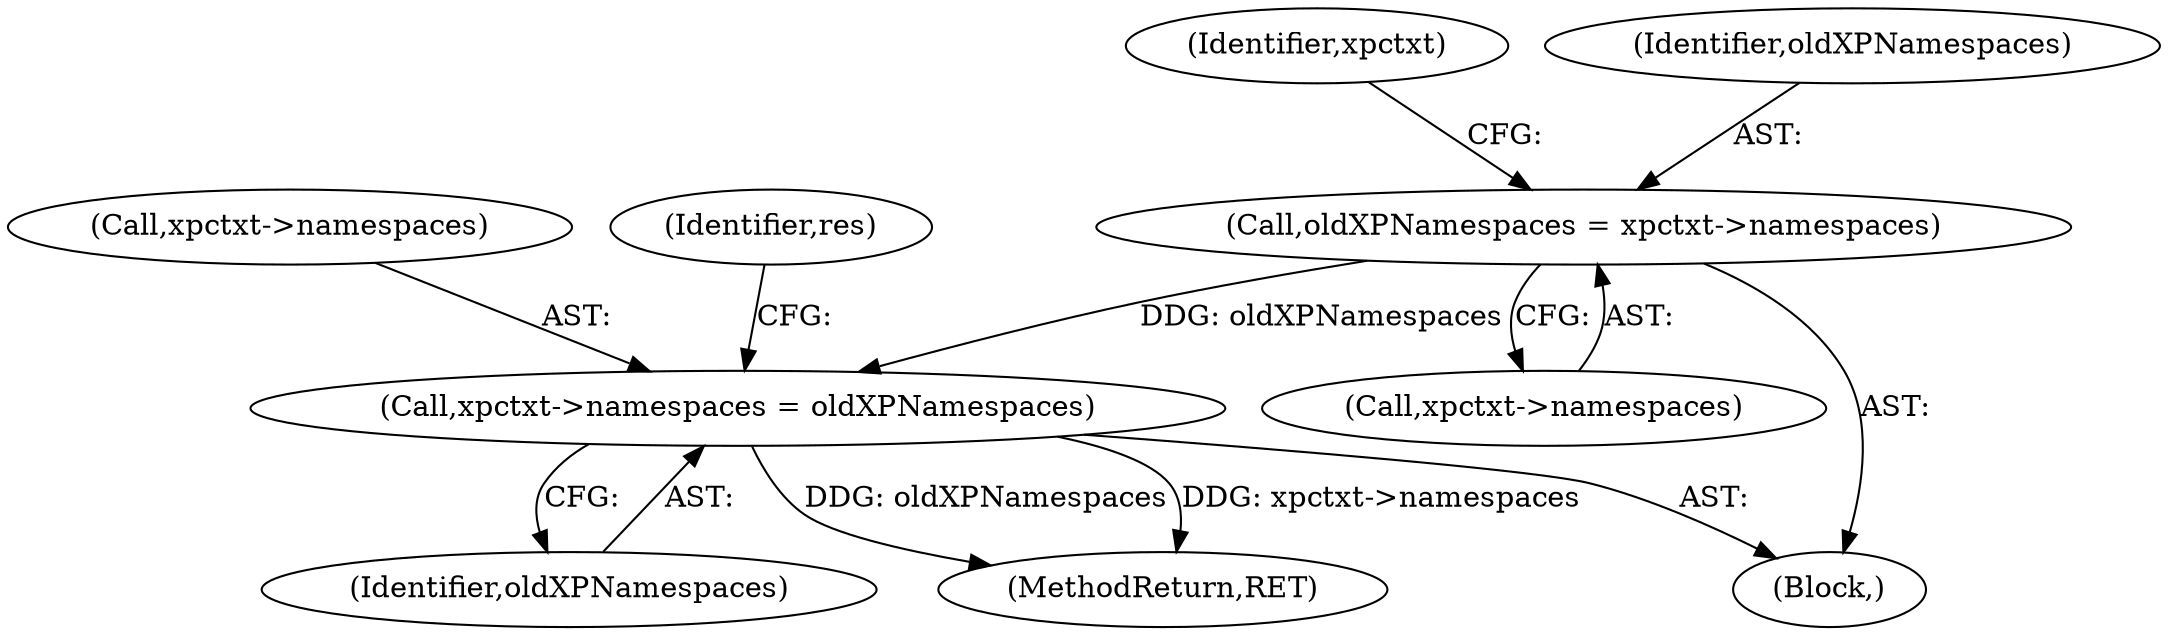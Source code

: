 digraph "1_Chrome_96dbafe288dbe2f0cc45fa3c39daf6d0c37acbab_35@pointer" {
"1000210" [label="(Call,oldXPNamespaces = xpctxt->namespaces)"];
"1000306" [label="(Call,xpctxt->namespaces = oldXPNamespaces)"];
"1000307" [label="(Call,xpctxt->namespaces)"];
"1000306" [label="(Call,xpctxt->namespaces = oldXPNamespaces)"];
"1000210" [label="(Call,oldXPNamespaces = xpctxt->namespaces)"];
"1000217" [label="(Identifier,xpctxt)"];
"1000112" [label="(Block,)"];
"1000313" [label="(Identifier,res)"];
"1000310" [label="(Identifier,oldXPNamespaces)"];
"1000541" [label="(MethodReturn,RET)"];
"1000211" [label="(Identifier,oldXPNamespaces)"];
"1000212" [label="(Call,xpctxt->namespaces)"];
"1000210" -> "1000112"  [label="AST: "];
"1000210" -> "1000212"  [label="CFG: "];
"1000211" -> "1000210"  [label="AST: "];
"1000212" -> "1000210"  [label="AST: "];
"1000217" -> "1000210"  [label="CFG: "];
"1000210" -> "1000306"  [label="DDG: oldXPNamespaces"];
"1000306" -> "1000112"  [label="AST: "];
"1000306" -> "1000310"  [label="CFG: "];
"1000307" -> "1000306"  [label="AST: "];
"1000310" -> "1000306"  [label="AST: "];
"1000313" -> "1000306"  [label="CFG: "];
"1000306" -> "1000541"  [label="DDG: oldXPNamespaces"];
"1000306" -> "1000541"  [label="DDG: xpctxt->namespaces"];
}
